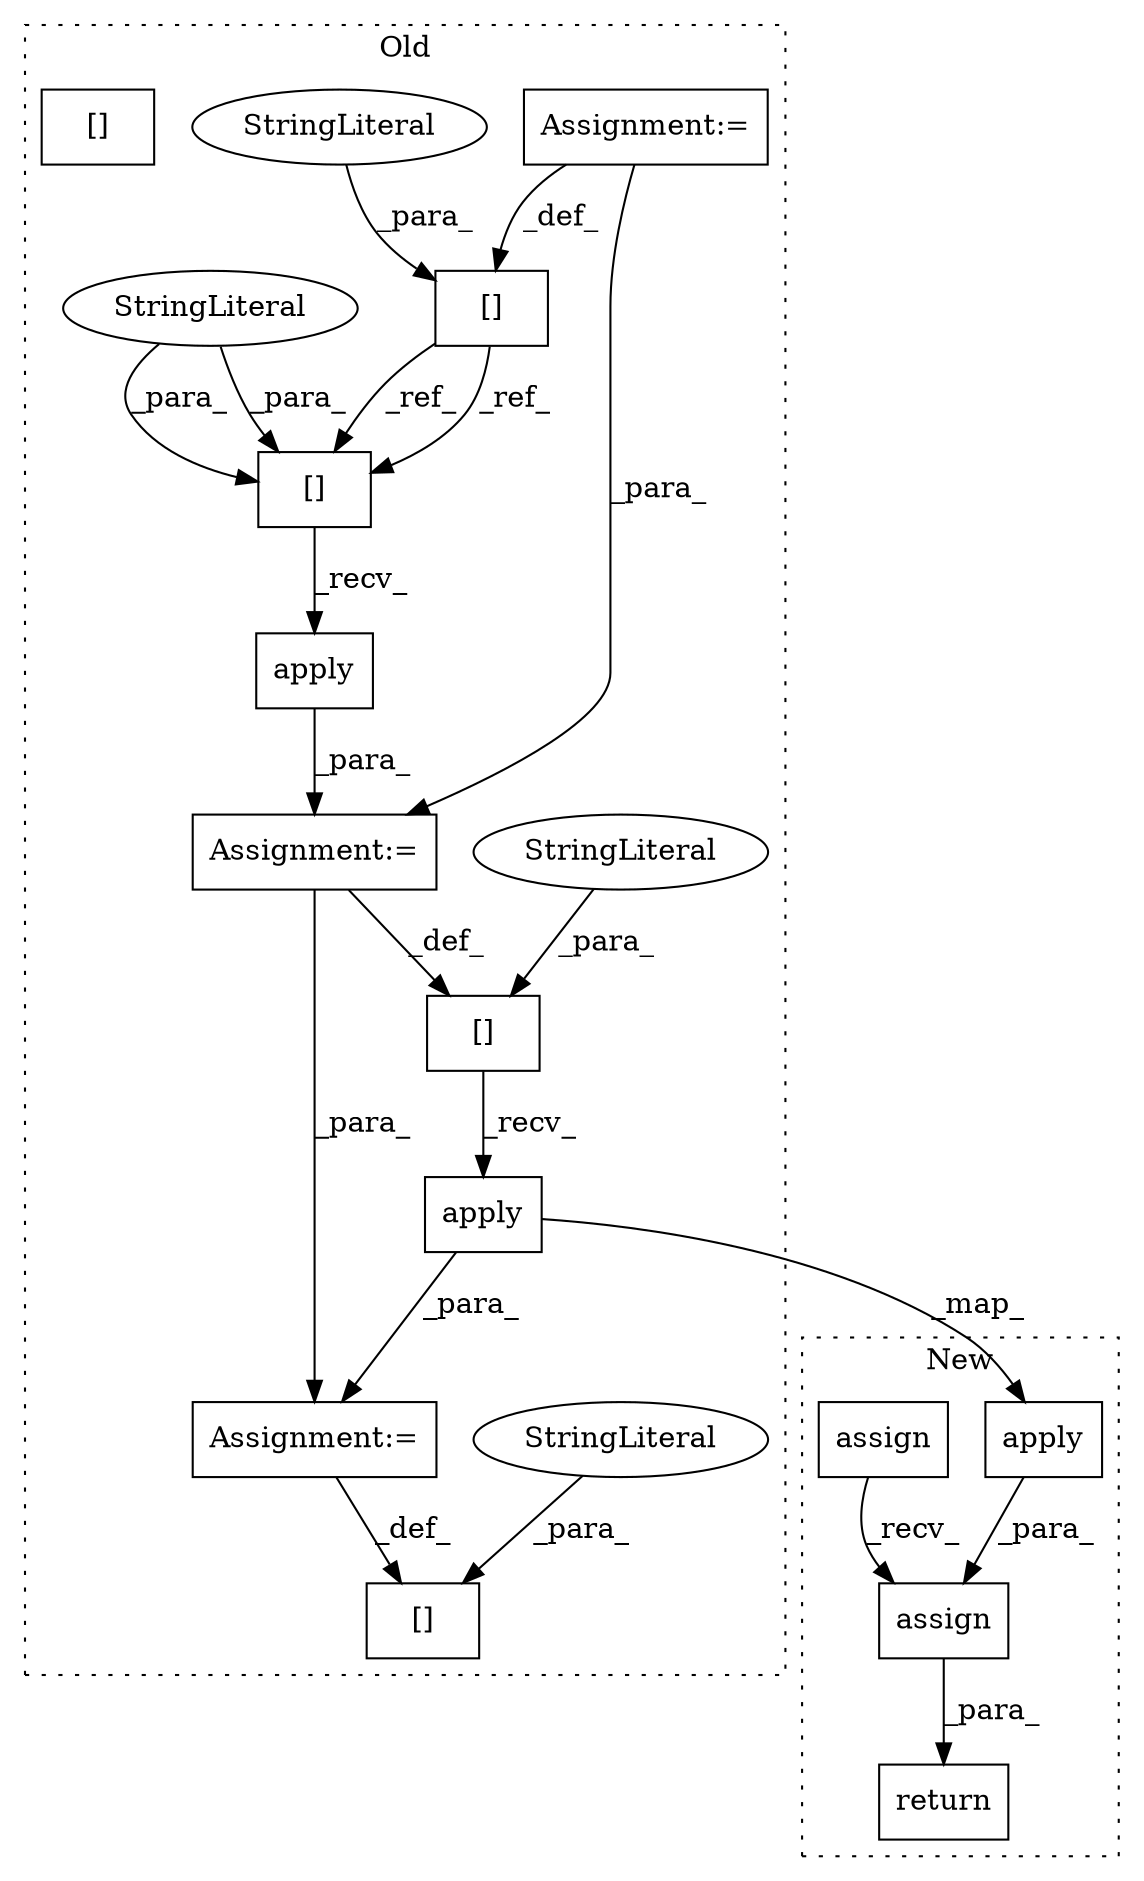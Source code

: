 digraph G {
subgraph cluster0 {
1 [label="apply" a="32" s="13218,13252" l="6,1" shape="box"];
3 [label="Assignment:=" a="7" s="13204" l="1" shape="box"];
4 [label="Assignment:=" a="7" s="13034" l="1" shape="box"];
6 [label="[]" a="2" s="13104,13115" l="5,1" shape="box"];
7 [label="StringLiteral" a="45" s="13109" l="6" shape="ellipse"];
8 [label="[]" a="2" s="13261,13278" l="5,1" shape="box"];
9 [label="StringLiteral" a="45" s="13266" l="12" shape="ellipse"];
10 [label="[]" a="2" s="13186,13203" l="5,1" shape="box"];
11 [label="StringLiteral" a="45" s="13191" l="12" shape="ellipse"];
13 [label="apply" a="32" s="13297,13331" l="6,1" shape="box"];
14 [label="Assignment:=" a="7" s="13279" l="1" shape="box"];
15 [label="[]" a="2" s="13205,13216" l="5,1" shape="box"];
16 [label="StringLiteral" a="45" s="13210" l="6" shape="ellipse"];
18 [label="[]" a="2" s="13205,13216" l="5,1" shape="box"];
label = "Old";
style="dotted";
}
subgraph cluster1 {
2 [label="assign" a="32" s="12353,12412" l="7,1" shape="box"];
5 [label="return" a="41" s="12032" l="7" shape="box"];
12 [label="apply" a="32" s="12377,12411" l="6,1" shape="box"];
17 [label="assign" a="32" s="12193,12261" l="7,1" shape="box"];
label = "New";
style="dotted";
}
1 -> 3 [label="_para_"];
2 -> 5 [label="_para_"];
3 -> 14 [label="_para_"];
3 -> 10 [label="_def_"];
4 -> 3 [label="_para_"];
4 -> 6 [label="_def_"];
6 -> 18 [label="_ref_"];
6 -> 18 [label="_ref_"];
7 -> 6 [label="_para_"];
9 -> 8 [label="_para_"];
10 -> 13 [label="_recv_"];
11 -> 10 [label="_para_"];
12 -> 2 [label="_para_"];
13 -> 14 [label="_para_"];
13 -> 12 [label="_map_"];
14 -> 8 [label="_def_"];
16 -> 18 [label="_para_"];
16 -> 18 [label="_para_"];
17 -> 2 [label="_recv_"];
18 -> 1 [label="_recv_"];
}